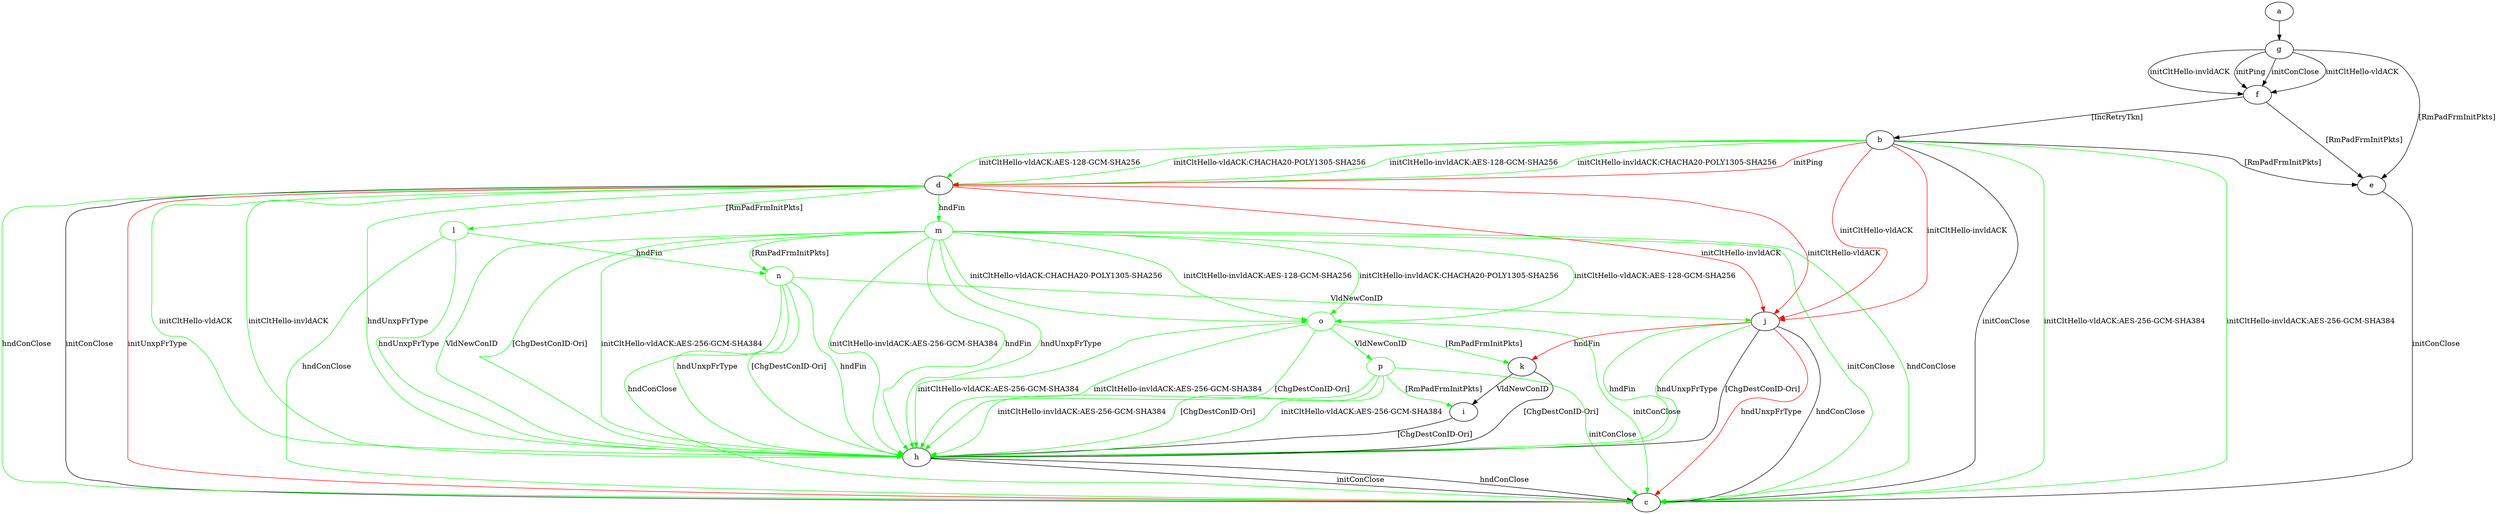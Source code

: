 digraph "" {
	a -> g	[key=0];
	b -> c	[key=0,
		label="initConClose "];
	b -> c	[key=1,
		color=green,
		label="initCltHello-vldACK:AES-256-GCM-SHA384 "];
	b -> c	[key=2,
		color=green,
		label="initCltHello-invldACK:AES-256-GCM-SHA384 "];
	b -> d	[key=0,
		color=green,
		label="initCltHello-vldACK:AES-128-GCM-SHA256 "];
	b -> d	[key=1,
		color=green,
		label="initCltHello-vldACK:CHACHA20-POLY1305-SHA256 "];
	b -> d	[key=2,
		color=green,
		label="initCltHello-invldACK:AES-128-GCM-SHA256 "];
	b -> d	[key=3,
		color=green,
		label="initCltHello-invldACK:CHACHA20-POLY1305-SHA256 "];
	b -> d	[key=4,
		color=red,
		label="initPing "];
	b -> e	[key=0,
		label="[RmPadFrmInitPkts] "];
	b -> j	[key=0,
		color=red,
		label="initCltHello-vldACK "];
	b -> j	[key=1,
		color=red,
		label="initCltHello-invldACK "];
	d -> c	[key=0,
		label="initConClose "];
	d -> c	[key=1,
		color=green,
		label="hndConClose "];
	d -> c	[key=2,
		color=red,
		label="initUnxpFrType "];
	d -> h	[key=0,
		color=green,
		label="initCltHello-vldACK "];
	d -> h	[key=1,
		color=green,
		label="initCltHello-invldACK "];
	d -> h	[key=2,
		color=green,
		label="hndUnxpFrType "];
	d -> j	[key=0,
		color=red,
		label="initCltHello-vldACK "];
	d -> j	[key=1,
		color=red,
		label="initCltHello-invldACK "];
	l	[color=green];
	d -> l	[key=0,
		color=green,
		label="[RmPadFrmInitPkts] "];
	m	[color=green];
	d -> m	[key=0,
		color=green,
		label="hndFin "];
	e -> c	[key=0,
		label="initConClose "];
	f -> b	[key=0,
		label="[IncRetryTkn] "];
	f -> e	[key=0,
		label="[RmPadFrmInitPkts] "];
	g -> e	[key=0,
		label="[RmPadFrmInitPkts] "];
	g -> f	[key=0,
		label="initPing "];
	g -> f	[key=1,
		label="initConClose "];
	g -> f	[key=2,
		label="initCltHello-vldACK "];
	g -> f	[key=3,
		label="initCltHello-invldACK "];
	h -> c	[key=0,
		label="initConClose "];
	h -> c	[key=1,
		label="hndConClose "];
	i -> h	[key=0,
		label="[ChgDestConID-Ori] "];
	j -> c	[key=0,
		label="hndConClose "];
	j -> c	[key=1,
		color=red,
		label="hndUnxpFrType "];
	j -> h	[key=0,
		label="[ChgDestConID-Ori] "];
	j -> h	[key=1,
		color=green,
		label="hndFin "];
	j -> h	[key=2,
		color=green,
		label="hndUnxpFrType "];
	j -> k	[key=0,
		color=red,
		label="hndFin "];
	k -> h	[key=0,
		label="[ChgDestConID-Ori] "];
	k -> i	[key=0,
		label="VldNewConID "];
	l -> c	[key=0,
		color=green,
		label="hndConClose "];
	l -> h	[key=0,
		color=green,
		label="hndUnxpFrType "];
	n	[color=green];
	l -> n	[key=0,
		color=green,
		label="hndFin "];
	m -> c	[key=0,
		color=green,
		label="initConClose "];
	m -> c	[key=1,
		color=green,
		label="hndConClose "];
	m -> h	[key=0,
		color=green,
		label="initCltHello-vldACK:AES-256-GCM-SHA384 "];
	m -> h	[key=1,
		color=green,
		label="initCltHello-invldACK:AES-256-GCM-SHA384 "];
	m -> h	[key=2,
		color=green,
		label="hndFin "];
	m -> h	[key=3,
		color=green,
		label="hndUnxpFrType "];
	m -> h	[key=4,
		color=green,
		label="VldNewConID "];
	m -> h	[key=5,
		color=green,
		label="[ChgDestConID-Ori] "];
	m -> n	[key=0,
		color=green,
		label="[RmPadFrmInitPkts] "];
	o	[color=green];
	m -> o	[key=0,
		color=green,
		label="initCltHello-vldACK:AES-128-GCM-SHA256 "];
	m -> o	[key=1,
		color=green,
		label="initCltHello-vldACK:CHACHA20-POLY1305-SHA256 "];
	m -> o	[key=2,
		color=green,
		label="initCltHello-invldACK:AES-128-GCM-SHA256 "];
	m -> o	[key=3,
		color=green,
		label="initCltHello-invldACK:CHACHA20-POLY1305-SHA256 "];
	n -> c	[key=0,
		color=green,
		label="hndConClose "];
	n -> h	[key=0,
		color=green,
		label="hndFin "];
	n -> h	[key=1,
		color=green,
		label="hndUnxpFrType "];
	n -> h	[key=2,
		color=green,
		label="[ChgDestConID-Ori] "];
	n -> j	[key=0,
		color=green,
		label="VldNewConID "];
	o -> c	[key=0,
		color=green,
		label="initConClose "];
	o -> h	[key=0,
		color=green,
		label="initCltHello-vldACK:AES-256-GCM-SHA384 "];
	o -> h	[key=1,
		color=green,
		label="initCltHello-invldACK:AES-256-GCM-SHA384 "];
	o -> h	[key=2,
		color=green,
		label="[ChgDestConID-Ori] "];
	o -> k	[key=0,
		color=green,
		label="[RmPadFrmInitPkts] "];
	p	[color=green];
	o -> p	[key=0,
		color=green,
		label="VldNewConID "];
	p -> c	[key=0,
		color=green,
		label="initConClose "];
	p -> h	[key=0,
		color=green,
		label="initCltHello-vldACK:AES-256-GCM-SHA384 "];
	p -> h	[key=1,
		color=green,
		label="initCltHello-invldACK:AES-256-GCM-SHA384 "];
	p -> h	[key=2,
		color=green,
		label="[ChgDestConID-Ori] "];
	p -> i	[key=0,
		color=green,
		label="[RmPadFrmInitPkts] "];
}
